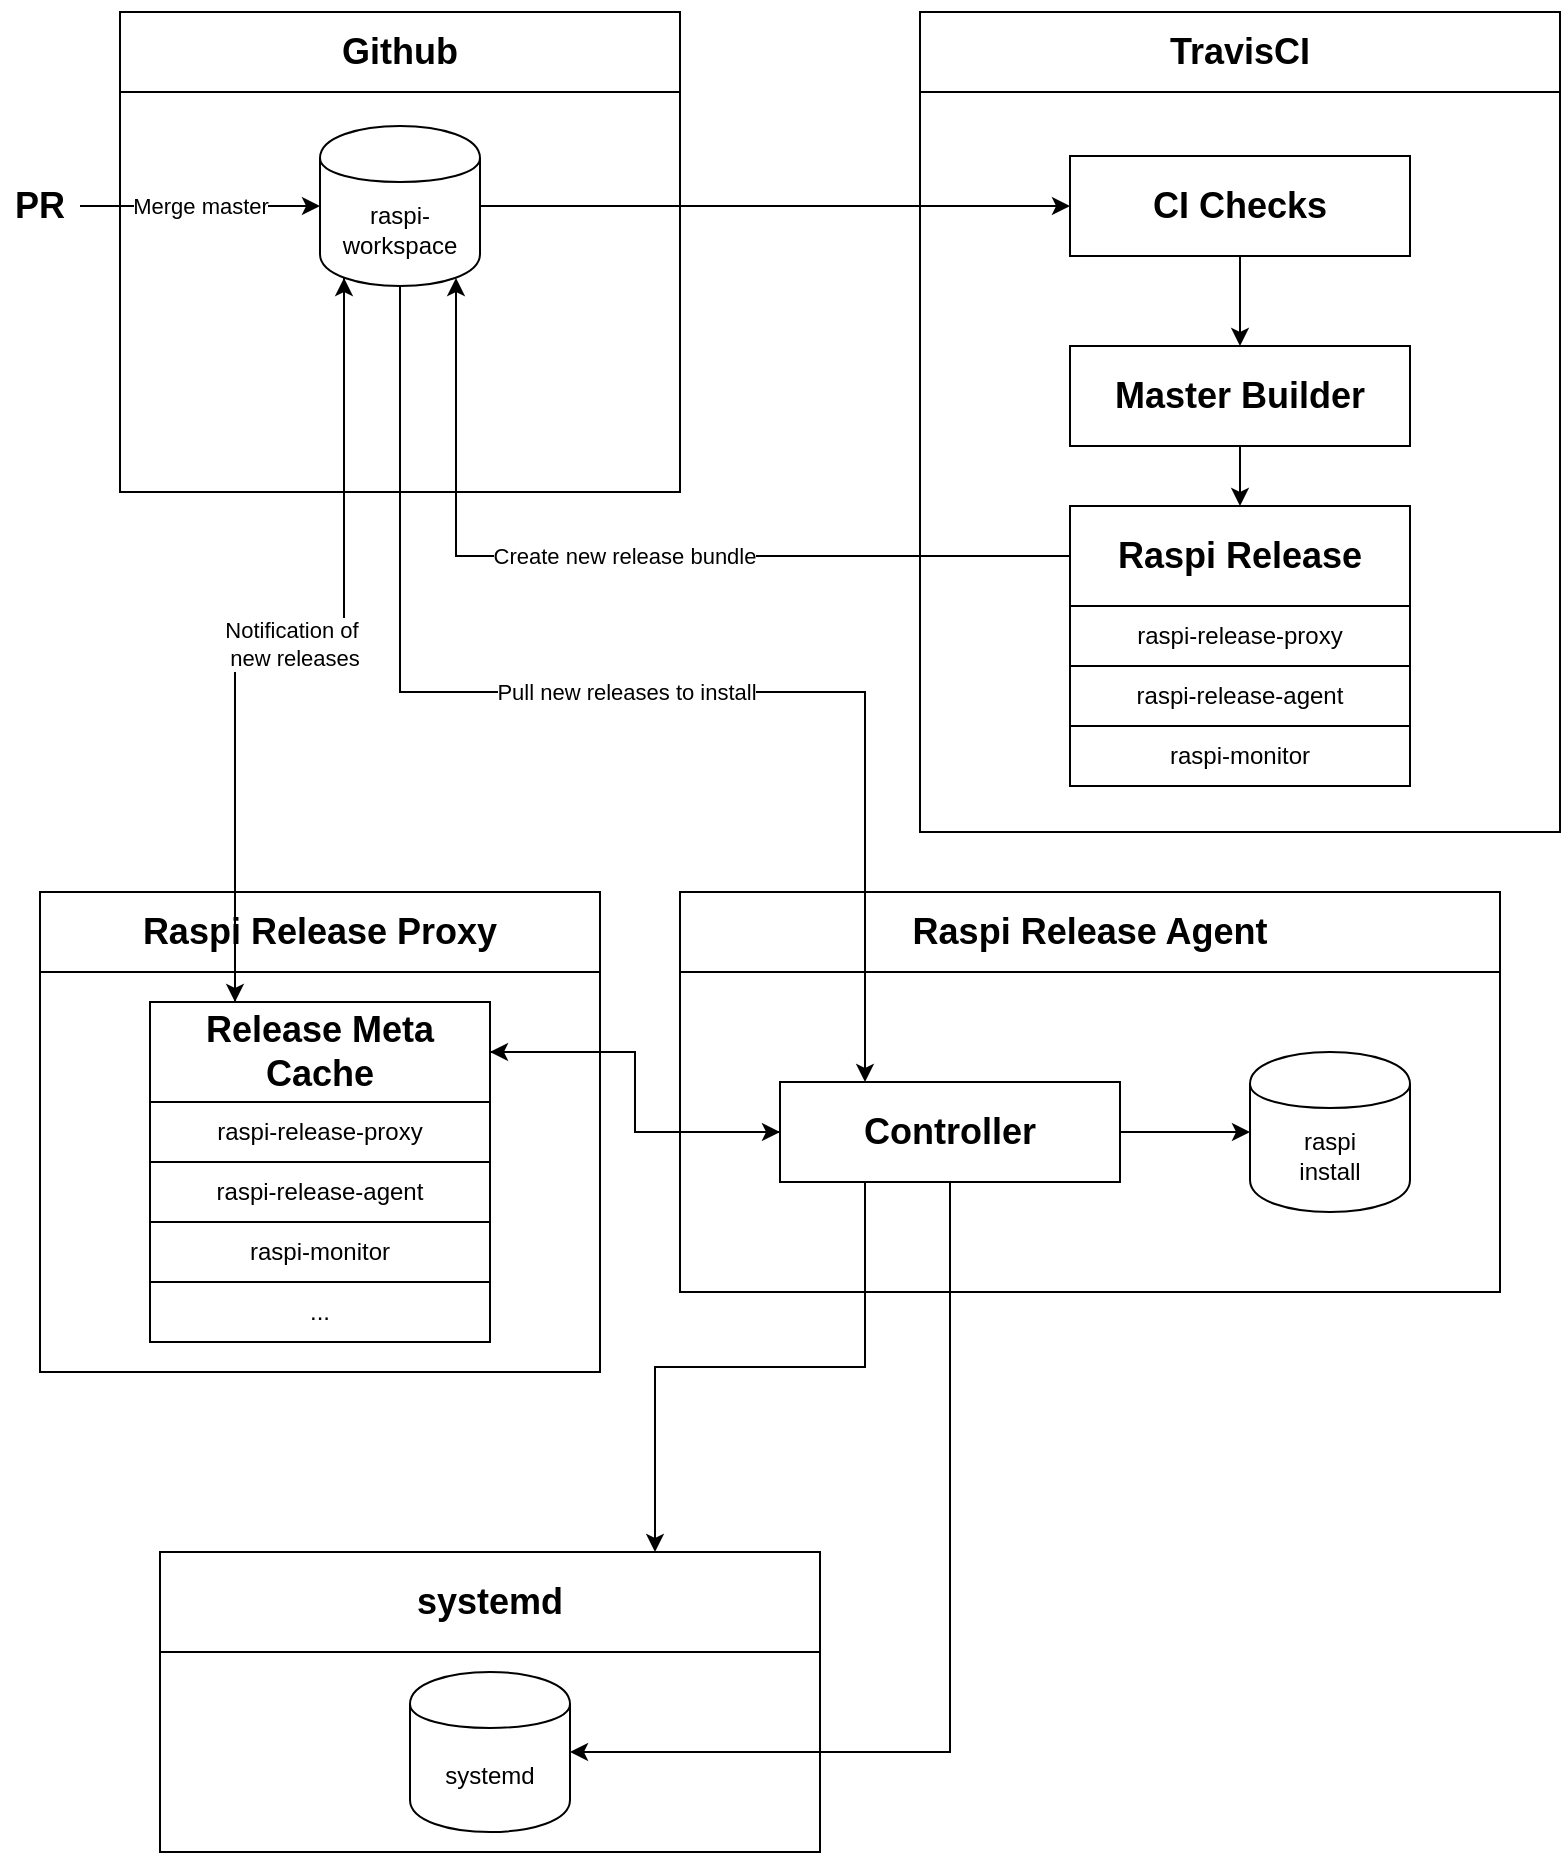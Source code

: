 <mxfile version="12.9.10" type="device"><diagram id="pjtTGecqlfFoJfgiW662" name="Page-1"><mxGraphModel dx="1192" dy="1009" grid="1" gridSize="10" guides="1" tooltips="1" connect="1" arrows="1" fold="1" page="1" pageScale="1" pageWidth="850" pageHeight="1100" math="0" shadow="0"><root><mxCell id="0"/><mxCell id="1" parent="0"/><mxCell id="b4LxQK5l1S8Y39iD1HXS-52" value="&lt;h2&gt;&lt;br&gt;&lt;/h2&gt;" style="rounded=0;whiteSpace=wrap;html=1;" parent="1" vertex="1"><mxGeometry x="100" y="900" width="330" height="100" as="geometry"/></mxCell><mxCell id="b4LxQK5l1S8Y39iD1HXS-13" value="&lt;h2&gt;&lt;br&gt;&lt;/h2&gt;" style="rounded=0;whiteSpace=wrap;html=1;" parent="1" vertex="1"><mxGeometry x="480" y="120" width="320" height="370" as="geometry"/></mxCell><mxCell id="b4LxQK5l1S8Y39iD1HXS-15" value="&lt;h2&gt;&lt;br&gt;&lt;/h2&gt;" style="rounded=0;whiteSpace=wrap;html=1;" parent="1" vertex="1"><mxGeometry x="80" y="120" width="280" height="200" as="geometry"/></mxCell><mxCell id="b4LxQK5l1S8Y39iD1HXS-12" value="&lt;h2&gt;TravisCI&lt;/h2&gt;" style="rounded=0;whiteSpace=wrap;html=1;" parent="1" vertex="1"><mxGeometry x="480" y="80" width="320" height="40" as="geometry"/></mxCell><mxCell id="b4LxQK5l1S8Y39iD1HXS-25" value="Create new release bundle" style="edgeStyle=orthogonalEdgeStyle;rounded=0;orthogonalLoop=1;jettySize=auto;html=1;exitX=0;exitY=0.5;exitDx=0;exitDy=0;entryX=0.85;entryY=0.95;entryDx=0;entryDy=0;entryPerimeter=0;" parent="1" source="b4LxQK5l1S8Y39iD1HXS-1" target="b4LxQK5l1S8Y39iD1HXS-11" edge="1"><mxGeometry relative="1" as="geometry"/></mxCell><mxCell id="b4LxQK5l1S8Y39iD1HXS-1" value="&lt;h2&gt;Raspi Release&lt;/h2&gt;" style="rounded=0;whiteSpace=wrap;html=1;" parent="1" vertex="1"><mxGeometry x="555" y="327" width="170" height="50" as="geometry"/></mxCell><mxCell id="b4LxQK5l1S8Y39iD1HXS-3" value="raspi-release-proxy" style="rounded=0;whiteSpace=wrap;html=1;" parent="1" vertex="1"><mxGeometry x="555" y="420" width="170" height="30" as="geometry"/></mxCell><mxCell id="b4LxQK5l1S8Y39iD1HXS-4" value="raspi-release-proxy" style="rounded=0;whiteSpace=wrap;html=1;" parent="1" vertex="1"><mxGeometry x="555" y="377" width="170" height="30" as="geometry"/></mxCell><mxCell id="b4LxQK5l1S8Y39iD1HXS-5" value="raspi-monitor" style="rounded=0;whiteSpace=wrap;html=1;" parent="1" vertex="1"><mxGeometry x="555" y="437" width="170" height="30" as="geometry"/></mxCell><mxCell id="b4LxQK5l1S8Y39iD1HXS-28" style="edgeStyle=orthogonalEdgeStyle;rounded=0;orthogonalLoop=1;jettySize=auto;html=1;exitX=1;exitY=0.5;exitDx=0;exitDy=0;entryX=0;entryY=0.5;entryDx=0;entryDy=0;" parent="1" source="b4LxQK5l1S8Y39iD1HXS-11" target="b4LxQK5l1S8Y39iD1HXS-26" edge="1"><mxGeometry relative="1" as="geometry"/></mxCell><mxCell id="b4LxQK5l1S8Y39iD1HXS-11" value="raspi-workspace" style="shape=cylinder;whiteSpace=wrap;html=1;boundedLbl=1;backgroundOutline=1;" parent="1" vertex="1"><mxGeometry x="180" y="137" width="80" height="80" as="geometry"/></mxCell><mxCell id="b4LxQK5l1S8Y39iD1HXS-14" value="&lt;h2&gt;Github&lt;/h2&gt;" style="rounded=0;whiteSpace=wrap;html=1;" parent="1" vertex="1"><mxGeometry x="80" y="80" width="280" height="40" as="geometry"/></mxCell><mxCell id="b4LxQK5l1S8Y39iD1HXS-23" value="Merge master" style="edgeStyle=orthogonalEdgeStyle;rounded=0;orthogonalLoop=1;jettySize=auto;html=1;exitX=1;exitY=0.5;exitDx=0;exitDy=0;entryX=0;entryY=0.5;entryDx=0;entryDy=0;" parent="1" source="b4LxQK5l1S8Y39iD1HXS-22" target="b4LxQK5l1S8Y39iD1HXS-11" edge="1"><mxGeometry relative="1" as="geometry"/></mxCell><mxCell id="b4LxQK5l1S8Y39iD1HXS-22" value="&lt;h2&gt;PR&lt;/h2&gt;" style="text;html=1;strokeColor=none;fillColor=none;align=center;verticalAlign=middle;whiteSpace=wrap;rounded=0;" parent="1" vertex="1"><mxGeometry x="20" y="167" width="40" height="20" as="geometry"/></mxCell><mxCell id="b4LxQK5l1S8Y39iD1HXS-24" value="raspi-release-agent" style="rounded=0;whiteSpace=wrap;html=1;" parent="1" vertex="1"><mxGeometry x="555" y="407" width="170" height="30" as="geometry"/></mxCell><mxCell id="b4LxQK5l1S8Y39iD1HXS-29" style="edgeStyle=orthogonalEdgeStyle;rounded=0;orthogonalLoop=1;jettySize=auto;html=1;exitX=0.5;exitY=1;exitDx=0;exitDy=0;entryX=0.5;entryY=0;entryDx=0;entryDy=0;" parent="1" source="b4LxQK5l1S8Y39iD1HXS-26" target="b4LxQK5l1S8Y39iD1HXS-27" edge="1"><mxGeometry relative="1" as="geometry"/></mxCell><mxCell id="b4LxQK5l1S8Y39iD1HXS-26" value="&lt;h2&gt;CI Checks&lt;/h2&gt;" style="rounded=0;whiteSpace=wrap;html=1;" parent="1" vertex="1"><mxGeometry x="555" y="152" width="170" height="50" as="geometry"/></mxCell><mxCell id="b4LxQK5l1S8Y39iD1HXS-30" style="edgeStyle=orthogonalEdgeStyle;rounded=0;orthogonalLoop=1;jettySize=auto;html=1;exitX=0.5;exitY=1;exitDx=0;exitDy=0;entryX=0.5;entryY=0;entryDx=0;entryDy=0;" parent="1" source="b4LxQK5l1S8Y39iD1HXS-27" target="b4LxQK5l1S8Y39iD1HXS-1" edge="1"><mxGeometry relative="1" as="geometry"/></mxCell><mxCell id="b4LxQK5l1S8Y39iD1HXS-27" value="&lt;h2&gt;Master Builder&lt;/h2&gt;" style="rounded=0;whiteSpace=wrap;html=1;" parent="1" vertex="1"><mxGeometry x="555" y="247" width="170" height="50" as="geometry"/></mxCell><mxCell id="b4LxQK5l1S8Y39iD1HXS-31" value="&lt;h2&gt;&lt;br&gt;&lt;/h2&gt;" style="rounded=0;whiteSpace=wrap;html=1;" parent="1" vertex="1"><mxGeometry x="40" y="560" width="280" height="200" as="geometry"/></mxCell><mxCell id="b4LxQK5l1S8Y39iD1HXS-32" value="&lt;h2&gt;Raspi Release Proxy&lt;/h2&gt;" style="rounded=0;whiteSpace=wrap;html=1;" parent="1" vertex="1"><mxGeometry x="40" y="520" width="280" height="40" as="geometry"/></mxCell><mxCell id="b4LxQK5l1S8Y39iD1HXS-33" value="&lt;h2&gt;&lt;br&gt;&lt;/h2&gt;" style="rounded=0;whiteSpace=wrap;html=1;" parent="1" vertex="1"><mxGeometry x="360" y="560" width="410" height="160" as="geometry"/></mxCell><mxCell id="b4LxQK5l1S8Y39iD1HXS-34" value="&lt;h2&gt;Raspi Release Agent&lt;/h2&gt;" style="rounded=0;whiteSpace=wrap;html=1;" parent="1" vertex="1"><mxGeometry x="360" y="520" width="410" height="40" as="geometry"/></mxCell><mxCell id="b4LxQK5l1S8Y39iD1HXS-44" style="edgeStyle=orthogonalEdgeStyle;rounded=0;orthogonalLoop=1;jettySize=auto;html=1;exitX=1;exitY=0.5;exitDx=0;exitDy=0;entryX=0;entryY=0.5;entryDx=0;entryDy=0;" parent="1" source="b4LxQK5l1S8Y39iD1HXS-36" target="b4LxQK5l1S8Y39iD1HXS-43" edge="1"><mxGeometry relative="1" as="geometry"/></mxCell><mxCell id="b4LxQK5l1S8Y39iD1HXS-57" style="edgeStyle=orthogonalEdgeStyle;rounded=0;orthogonalLoop=1;jettySize=auto;html=1;exitX=0.25;exitY=0;exitDx=0;exitDy=0;entryX=0.15;entryY=0.95;entryDx=0;entryDy=0;entryPerimeter=0;" parent="1" source="b4LxQK5l1S8Y39iD1HXS-36" target="b4LxQK5l1S8Y39iD1HXS-11" edge="1"><mxGeometry relative="1" as="geometry"/></mxCell><mxCell id="b4LxQK5l1S8Y39iD1HXS-36" value="&lt;h2&gt;Release Meta Cache&lt;/h2&gt;" style="rounded=0;whiteSpace=wrap;html=1;" parent="1" vertex="1"><mxGeometry x="95" y="575" width="170" height="50" as="geometry"/></mxCell><mxCell id="b4LxQK5l1S8Y39iD1HXS-37" value="raspi-release-proxy" style="rounded=0;whiteSpace=wrap;html=1;" parent="1" vertex="1"><mxGeometry x="95" y="625" width="170" height="30" as="geometry"/></mxCell><mxCell id="b4LxQK5l1S8Y39iD1HXS-38" value="raspi-monitor" style="rounded=0;whiteSpace=wrap;html=1;" parent="1" vertex="1"><mxGeometry x="95" y="685" width="170" height="30" as="geometry"/></mxCell><mxCell id="b4LxQK5l1S8Y39iD1HXS-39" value="..." style="rounded=0;whiteSpace=wrap;html=1;" parent="1" vertex="1"><mxGeometry x="95" y="715" width="170" height="30" as="geometry"/></mxCell><mxCell id="b4LxQK5l1S8Y39iD1HXS-40" value="raspi-release-agent" style="rounded=0;whiteSpace=wrap;html=1;" parent="1" vertex="1"><mxGeometry x="95" y="655" width="170" height="30" as="geometry"/></mxCell><mxCell id="b4LxQK5l1S8Y39iD1HXS-35" value="Notification of&amp;nbsp;&lt;br&gt;new releases" style="edgeStyle=orthogonalEdgeStyle;rounded=0;orthogonalLoop=1;jettySize=auto;html=1;exitX=0.15;exitY=0.95;exitDx=0;exitDy=0;exitPerimeter=0;entryX=0.25;entryY=0;entryDx=0;entryDy=0;" parent="1" source="b4LxQK5l1S8Y39iD1HXS-11" target="b4LxQK5l1S8Y39iD1HXS-36" edge="1"><mxGeometry relative="1" as="geometry"/></mxCell><mxCell id="b4LxQK5l1S8Y39iD1HXS-41" value="raspi&lt;br&gt;install" style="shape=cylinder;whiteSpace=wrap;html=1;boundedLbl=1;backgroundOutline=1;" parent="1" vertex="1"><mxGeometry x="645" y="600" width="80" height="80" as="geometry"/></mxCell><mxCell id="b4LxQK5l1S8Y39iD1HXS-42" value="systemd" style="shape=cylinder;whiteSpace=wrap;html=1;boundedLbl=1;backgroundOutline=1;" parent="1" vertex="1"><mxGeometry x="225" y="910" width="80" height="80" as="geometry"/></mxCell><mxCell id="b4LxQK5l1S8Y39iD1HXS-46" style="edgeStyle=orthogonalEdgeStyle;rounded=0;orthogonalLoop=1;jettySize=auto;html=1;exitX=1;exitY=0.5;exitDx=0;exitDy=0;entryX=0;entryY=0.5;entryDx=0;entryDy=0;" parent="1" source="b4LxQK5l1S8Y39iD1HXS-43" target="b4LxQK5l1S8Y39iD1HXS-41" edge="1"><mxGeometry relative="1" as="geometry"/></mxCell><mxCell id="b4LxQK5l1S8Y39iD1HXS-53" style="edgeStyle=orthogonalEdgeStyle;rounded=0;orthogonalLoop=1;jettySize=auto;html=1;exitX=0.5;exitY=1;exitDx=0;exitDy=0;entryX=1;entryY=0.5;entryDx=0;entryDy=0;" parent="1" source="b4LxQK5l1S8Y39iD1HXS-43" target="b4LxQK5l1S8Y39iD1HXS-42" edge="1"><mxGeometry relative="1" as="geometry"/></mxCell><mxCell id="b4LxQK5l1S8Y39iD1HXS-54" style="edgeStyle=orthogonalEdgeStyle;rounded=0;orthogonalLoop=1;jettySize=auto;html=1;exitX=0.25;exitY=1;exitDx=0;exitDy=0;entryX=0.75;entryY=0;entryDx=0;entryDy=0;" parent="1" source="b4LxQK5l1S8Y39iD1HXS-43" target="b4LxQK5l1S8Y39iD1HXS-48" edge="1"><mxGeometry relative="1" as="geometry"/></mxCell><mxCell id="b4LxQK5l1S8Y39iD1HXS-56" style="edgeStyle=orthogonalEdgeStyle;rounded=0;orthogonalLoop=1;jettySize=auto;html=1;exitX=0;exitY=0.5;exitDx=0;exitDy=0;entryX=1;entryY=0.5;entryDx=0;entryDy=0;" parent="1" source="b4LxQK5l1S8Y39iD1HXS-43" target="b4LxQK5l1S8Y39iD1HXS-36" edge="1"><mxGeometry relative="1" as="geometry"/></mxCell><mxCell id="b4LxQK5l1S8Y39iD1HXS-43" value="&lt;h2&gt;Controller&lt;/h2&gt;" style="rounded=0;whiteSpace=wrap;html=1;" parent="1" vertex="1"><mxGeometry x="410" y="615" width="170" height="50" as="geometry"/></mxCell><mxCell id="b4LxQK5l1S8Y39iD1HXS-48" value="&lt;h2&gt;systemd&lt;/h2&gt;" style="rounded=0;whiteSpace=wrap;html=1;" parent="1" vertex="1"><mxGeometry x="100" y="850" width="330" height="50" as="geometry"/></mxCell><mxCell id="-Dk3MT0Qas2loxFnlIWX-1" value="Pull new releases to install" style="edgeStyle=orthogonalEdgeStyle;rounded=0;orthogonalLoop=1;jettySize=auto;html=1;entryX=0.25;entryY=0;entryDx=0;entryDy=0;exitX=0.5;exitY=1;exitDx=0;exitDy=0;" edge="1" parent="1" source="b4LxQK5l1S8Y39iD1HXS-11" target="b4LxQK5l1S8Y39iD1HXS-43"><mxGeometry relative="1" as="geometry"><mxPoint x="300" y="410" as="sourcePoint"/><mxPoint x="147.5" y="585" as="targetPoint"/><Array as="points"><mxPoint x="220" y="420"/><mxPoint x="453" y="420"/></Array></mxGeometry></mxCell></root></mxGraphModel></diagram></mxfile>